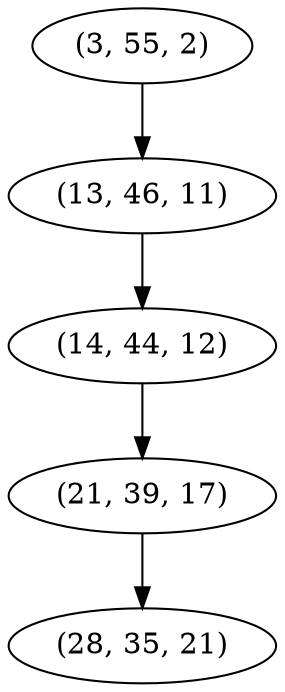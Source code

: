 digraph tree {
    "(3, 55, 2)";
    "(13, 46, 11)";
    "(14, 44, 12)";
    "(21, 39, 17)";
    "(28, 35, 21)";
    "(3, 55, 2)" -> "(13, 46, 11)";
    "(13, 46, 11)" -> "(14, 44, 12)";
    "(14, 44, 12)" -> "(21, 39, 17)";
    "(21, 39, 17)" -> "(28, 35, 21)";
}
